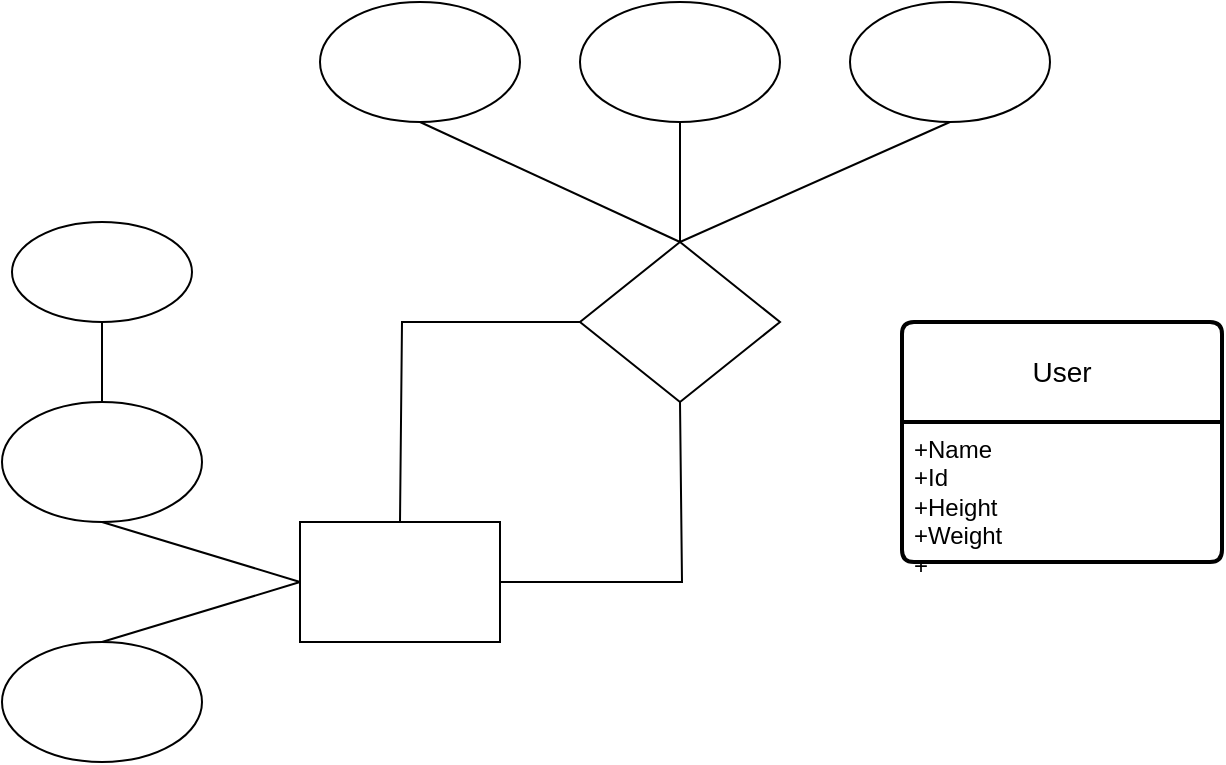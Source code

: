 <mxfile version="22.1.4" type="device">
  <diagram name="Page-1" id="5ASUeKVkmtETmqR-dcqN">
    <mxGraphModel dx="1050" dy="617" grid="1" gridSize="10" guides="1" tooltips="1" connect="1" arrows="1" fold="1" page="1" pageScale="1" pageWidth="850" pageHeight="1100" math="0" shadow="0">
      <root>
        <mxCell id="0" />
        <mxCell id="1" parent="0" />
        <mxCell id="CmyC4vvOVO6ciq9OWNYT-1" value="" style="rounded=0;whiteSpace=wrap;html=1;" vertex="1" parent="1">
          <mxGeometry x="189" y="370" width="100" height="60" as="geometry" />
        </mxCell>
        <mxCell id="CmyC4vvOVO6ciq9OWNYT-2" value="" style="rhombus;whiteSpace=wrap;html=1;" vertex="1" parent="1">
          <mxGeometry x="329" y="230" width="100" height="80" as="geometry" />
        </mxCell>
        <mxCell id="CmyC4vvOVO6ciq9OWNYT-5" value="" style="ellipse;whiteSpace=wrap;html=1;" vertex="1" parent="1">
          <mxGeometry x="329" y="110" width="100" height="60" as="geometry" />
        </mxCell>
        <mxCell id="CmyC4vvOVO6ciq9OWNYT-6" value="" style="ellipse;whiteSpace=wrap;html=1;" vertex="1" parent="1">
          <mxGeometry x="199" y="110" width="100" height="60" as="geometry" />
        </mxCell>
        <mxCell id="CmyC4vvOVO6ciq9OWNYT-7" value="" style="ellipse;whiteSpace=wrap;html=1;" vertex="1" parent="1">
          <mxGeometry x="464" y="110" width="100" height="60" as="geometry" />
        </mxCell>
        <mxCell id="CmyC4vvOVO6ciq9OWNYT-8" value="" style="endArrow=none;html=1;rounded=0;exitX=0.5;exitY=0;exitDx=0;exitDy=0;entryX=0.5;entryY=1;entryDx=0;entryDy=0;" edge="1" parent="1" source="CmyC4vvOVO6ciq9OWNYT-2" target="CmyC4vvOVO6ciq9OWNYT-6">
          <mxGeometry width="50" height="50" relative="1" as="geometry">
            <mxPoint x="649" y="420" as="sourcePoint" />
            <mxPoint x="699" y="370" as="targetPoint" />
          </mxGeometry>
        </mxCell>
        <mxCell id="CmyC4vvOVO6ciq9OWNYT-9" value="" style="endArrow=none;html=1;rounded=0;exitX=0.5;exitY=0;exitDx=0;exitDy=0;entryX=0.5;entryY=1;entryDx=0;entryDy=0;" edge="1" parent="1" source="CmyC4vvOVO6ciq9OWNYT-2" target="CmyC4vvOVO6ciq9OWNYT-5">
          <mxGeometry width="50" height="50" relative="1" as="geometry">
            <mxPoint x="649" y="420" as="sourcePoint" />
            <mxPoint x="699" y="370" as="targetPoint" />
          </mxGeometry>
        </mxCell>
        <mxCell id="CmyC4vvOVO6ciq9OWNYT-10" value="" style="endArrow=none;html=1;rounded=0;exitX=0.5;exitY=0;exitDx=0;exitDy=0;entryX=0.5;entryY=1;entryDx=0;entryDy=0;" edge="1" parent="1" source="CmyC4vvOVO6ciq9OWNYT-2" target="CmyC4vvOVO6ciq9OWNYT-7">
          <mxGeometry width="50" height="50" relative="1" as="geometry">
            <mxPoint x="649" y="420" as="sourcePoint" />
            <mxPoint x="699" y="370" as="targetPoint" />
          </mxGeometry>
        </mxCell>
        <mxCell id="CmyC4vvOVO6ciq9OWNYT-11" value="" style="ellipse;whiteSpace=wrap;html=1;" vertex="1" parent="1">
          <mxGeometry x="40" y="310" width="100" height="60" as="geometry" />
        </mxCell>
        <mxCell id="CmyC4vvOVO6ciq9OWNYT-12" value="" style="ellipse;whiteSpace=wrap;html=1;" vertex="1" parent="1">
          <mxGeometry x="40" y="430" width="100" height="60" as="geometry" />
        </mxCell>
        <mxCell id="CmyC4vvOVO6ciq9OWNYT-13" value="" style="ellipse;whiteSpace=wrap;html=1;" vertex="1" parent="1">
          <mxGeometry x="45" y="220" width="90" height="50" as="geometry" />
        </mxCell>
        <mxCell id="CmyC4vvOVO6ciq9OWNYT-14" value="" style="endArrow=none;html=1;rounded=0;exitX=0.5;exitY=0;exitDx=0;exitDy=0;entryX=0.5;entryY=1;entryDx=0;entryDy=0;" edge="1" parent="1" source="CmyC4vvOVO6ciq9OWNYT-11" target="CmyC4vvOVO6ciq9OWNYT-13">
          <mxGeometry width="50" height="50" relative="1" as="geometry">
            <mxPoint x="280" y="230" as="sourcePoint" />
            <mxPoint x="330" y="180" as="targetPoint" />
          </mxGeometry>
        </mxCell>
        <mxCell id="CmyC4vvOVO6ciq9OWNYT-15" value="" style="endArrow=none;html=1;rounded=0;exitX=0;exitY=0.5;exitDx=0;exitDy=0;entryX=0.5;entryY=1;entryDx=0;entryDy=0;" edge="1" parent="1" source="CmyC4vvOVO6ciq9OWNYT-1" target="CmyC4vvOVO6ciq9OWNYT-11">
          <mxGeometry width="50" height="50" relative="1" as="geometry">
            <mxPoint x="280" y="230" as="sourcePoint" />
            <mxPoint x="330" y="180" as="targetPoint" />
          </mxGeometry>
        </mxCell>
        <mxCell id="CmyC4vvOVO6ciq9OWNYT-16" value="" style="endArrow=none;html=1;rounded=0;exitX=0.5;exitY=0;exitDx=0;exitDy=0;entryX=0;entryY=0.5;entryDx=0;entryDy=0;" edge="1" parent="1" source="CmyC4vvOVO6ciq9OWNYT-12" target="CmyC4vvOVO6ciq9OWNYT-1">
          <mxGeometry width="50" height="50" relative="1" as="geometry">
            <mxPoint x="280" y="230" as="sourcePoint" />
            <mxPoint x="330" y="180" as="targetPoint" />
          </mxGeometry>
        </mxCell>
        <mxCell id="CmyC4vvOVO6ciq9OWNYT-17" value="User" style="swimlane;childLayout=stackLayout;horizontal=1;startSize=50;horizontalStack=0;rounded=1;fontSize=14;fontStyle=0;strokeWidth=2;resizeParent=0;resizeLast=1;shadow=0;dashed=0;align=center;arcSize=4;whiteSpace=wrap;html=1;" vertex="1" parent="1">
          <mxGeometry x="490" y="270" width="160" height="120" as="geometry" />
        </mxCell>
        <mxCell id="CmyC4vvOVO6ciq9OWNYT-18" value="+Name&lt;br&gt;+Id&lt;br&gt;+Height&lt;br&gt;+Weight&lt;br&gt;+" style="align=left;strokeColor=none;fillColor=none;spacingLeft=4;fontSize=12;verticalAlign=top;resizable=0;rotatable=0;part=1;html=1;" vertex="1" parent="CmyC4vvOVO6ciq9OWNYT-17">
          <mxGeometry y="50" width="160" height="70" as="geometry" />
        </mxCell>
        <mxCell id="CmyC4vvOVO6ciq9OWNYT-19" value="" style="endArrow=none;html=1;rounded=0;exitX=0.5;exitY=0;exitDx=0;exitDy=0;entryX=0;entryY=0.5;entryDx=0;entryDy=0;" edge="1" parent="1" source="CmyC4vvOVO6ciq9OWNYT-1" target="CmyC4vvOVO6ciq9OWNYT-2">
          <mxGeometry relative="1" as="geometry">
            <mxPoint x="220" y="200" as="sourcePoint" />
            <mxPoint x="380" y="200" as="targetPoint" />
            <Array as="points">
              <mxPoint x="240" y="270" />
            </Array>
          </mxGeometry>
        </mxCell>
        <mxCell id="CmyC4vvOVO6ciq9OWNYT-21" value="" style="endArrow=none;html=1;rounded=0;exitX=1;exitY=0.5;exitDx=0;exitDy=0;entryX=0.5;entryY=1;entryDx=0;entryDy=0;" edge="1" parent="1" source="CmyC4vvOVO6ciq9OWNYT-1" target="CmyC4vvOVO6ciq9OWNYT-2">
          <mxGeometry relative="1" as="geometry">
            <mxPoint x="220" y="200" as="sourcePoint" />
            <mxPoint x="380" y="200" as="targetPoint" />
            <Array as="points">
              <mxPoint x="380" y="400" />
            </Array>
          </mxGeometry>
        </mxCell>
      </root>
    </mxGraphModel>
  </diagram>
</mxfile>
